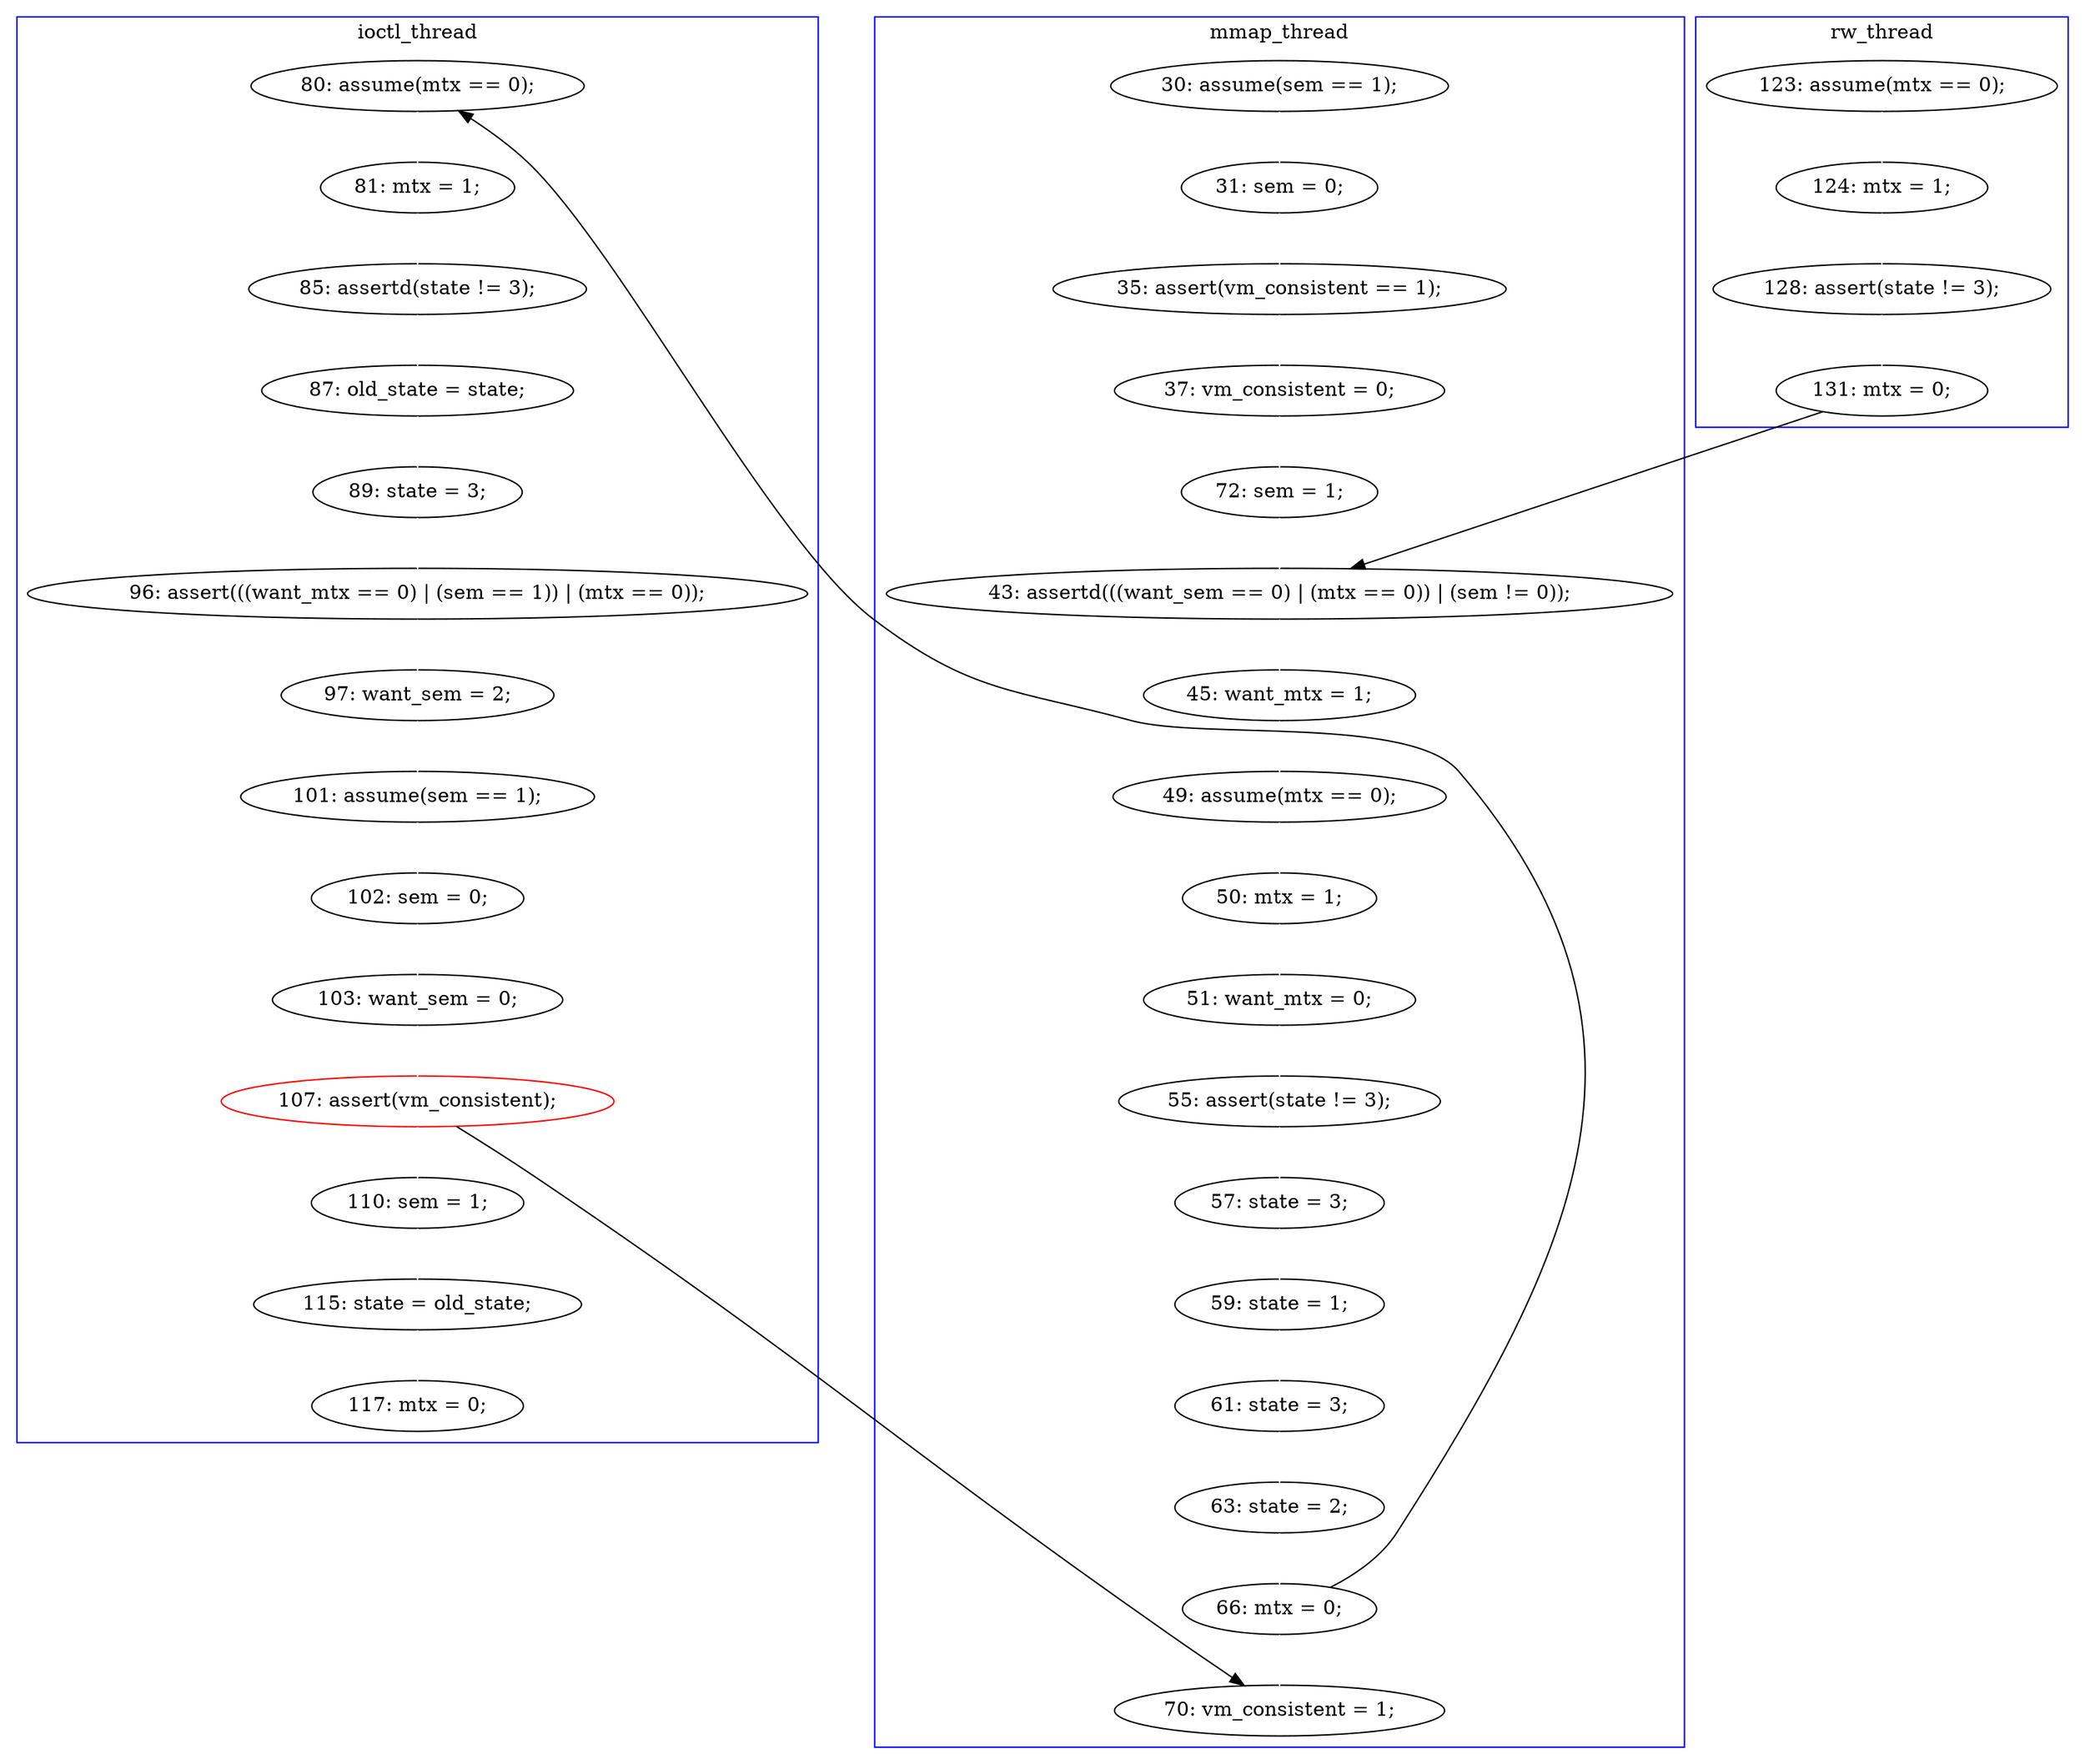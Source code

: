 digraph Counterexample {
	22 -> 23 [color = black, style = solid, constraint = false]
	11 -> 12 [color = white, style = solid]
	16 -> 18 [color = white, style = solid]
	19 -> 20 [color = white, style = solid]
	24 -> 25 [color = white, style = solid]
	29 -> 30 [color = white, style = solid]
	42 -> 43 [color = white, style = solid]
	46 -> 47 [color = black, style = solid, constraint = false]
	46 -> 48 [color = white, style = solid]
	31 -> 32 [color = white, style = solid]
	25 -> 26 [color = white, style = solid]
	12 -> 15 [color = white, style = solid]
	41 -> 42 [color = white, style = solid]
	35 -> 36 [color = white, style = solid]
	37 -> 38 [color = white, style = solid]
	36 -> 37 [color = white, style = solid]
	45 -> 46 [color = white, style = solid]
	30 -> 31 [color = white, style = solid]
	48 -> 50 [color = white, style = solid]
	38 -> 39 [color = white, style = solid]
	20 -> 21 [color = white, style = solid]
	33 -> 35 [color = black, style = solid, constraint = false]
	50 -> 56 [color = white, style = solid]
	18 -> 23 [color = white, style = solid]
	28 -> 29 [color = white, style = solid]
	33 -> 47 [color = white, style = solid]
	21 -> 22 [color = white, style = solid]
	15 -> 16 [color = white, style = solid]
	32 -> 33 [color = white, style = solid]
	39 -> 41 [color = white, style = solid]
	23 -> 24 [color = white, style = solid]
	43 -> 44 [color = white, style = solid]
	26 -> 27 [color = white, style = solid]
	44 -> 45 [color = white, style = solid]
	27 -> 28 [color = white, style = solid]
	subgraph cluster3 {
		label = rw_thread
		color = blue
		22  [label = "131: mtx = 0;"]
		21  [label = "128: assert(state != 3);"]
		19  [label = "123: assume(mtx == 0);"]
		20  [label = "124: mtx = 1;"]
	}
	subgraph cluster2 {
		label = ioctl_thread
		color = blue
		44  [label = "102: sem = 0;"]
		42  [label = "97: want_sem = 2;"]
		41  [label = "96: assert(((want_mtx == 0) | (sem == 1)) | (mtx == 0));"]
		37  [label = "85: assertd(state != 3);"]
		36  [label = "81: mtx = 1;"]
		48  [label = "110: sem = 1;"]
		46  [label = "107: assert(vm_consistent);", color = red]
		35  [label = "80: assume(mtx == 0);"]
		50  [label = "115: state = old_state;"]
		45  [label = "103: want_sem = 0;"]
		38  [label = "87: old_state = state;"]
		43  [label = "101: assume(sem == 1);"]
		56  [label = "117: mtx = 0;"]
		39  [label = "89: state = 3;"]
	}
	subgraph cluster1 {
		label = mmap_thread
		color = blue
		27  [label = "51: want_mtx = 0;"]
		11  [label = "30: assume(sem == 1);"]
		31  [label = "61: state = 3;"]
		47  [label = "70: vm_consistent = 1;"]
		25  [label = "49: assume(mtx == 0);"]
		23  [label = "43: assertd(((want_sem == 0) | (mtx == 0)) | (sem != 0));"]
		26  [label = "50: mtx = 1;"]
		15  [label = "35: assert(vm_consistent == 1);"]
		16  [label = "37: vm_consistent = 0;"]
		30  [label = "59: state = 1;"]
		29  [label = "57: state = 3;"]
		32  [label = "63: state = 2;"]
		24  [label = "45: want_mtx = 1;"]
		28  [label = "55: assert(state != 3);"]
		12  [label = "31: sem = 0;"]
		18  [label = "72: sem = 1;"]
		33  [label = "66: mtx = 0;"]
	}
}